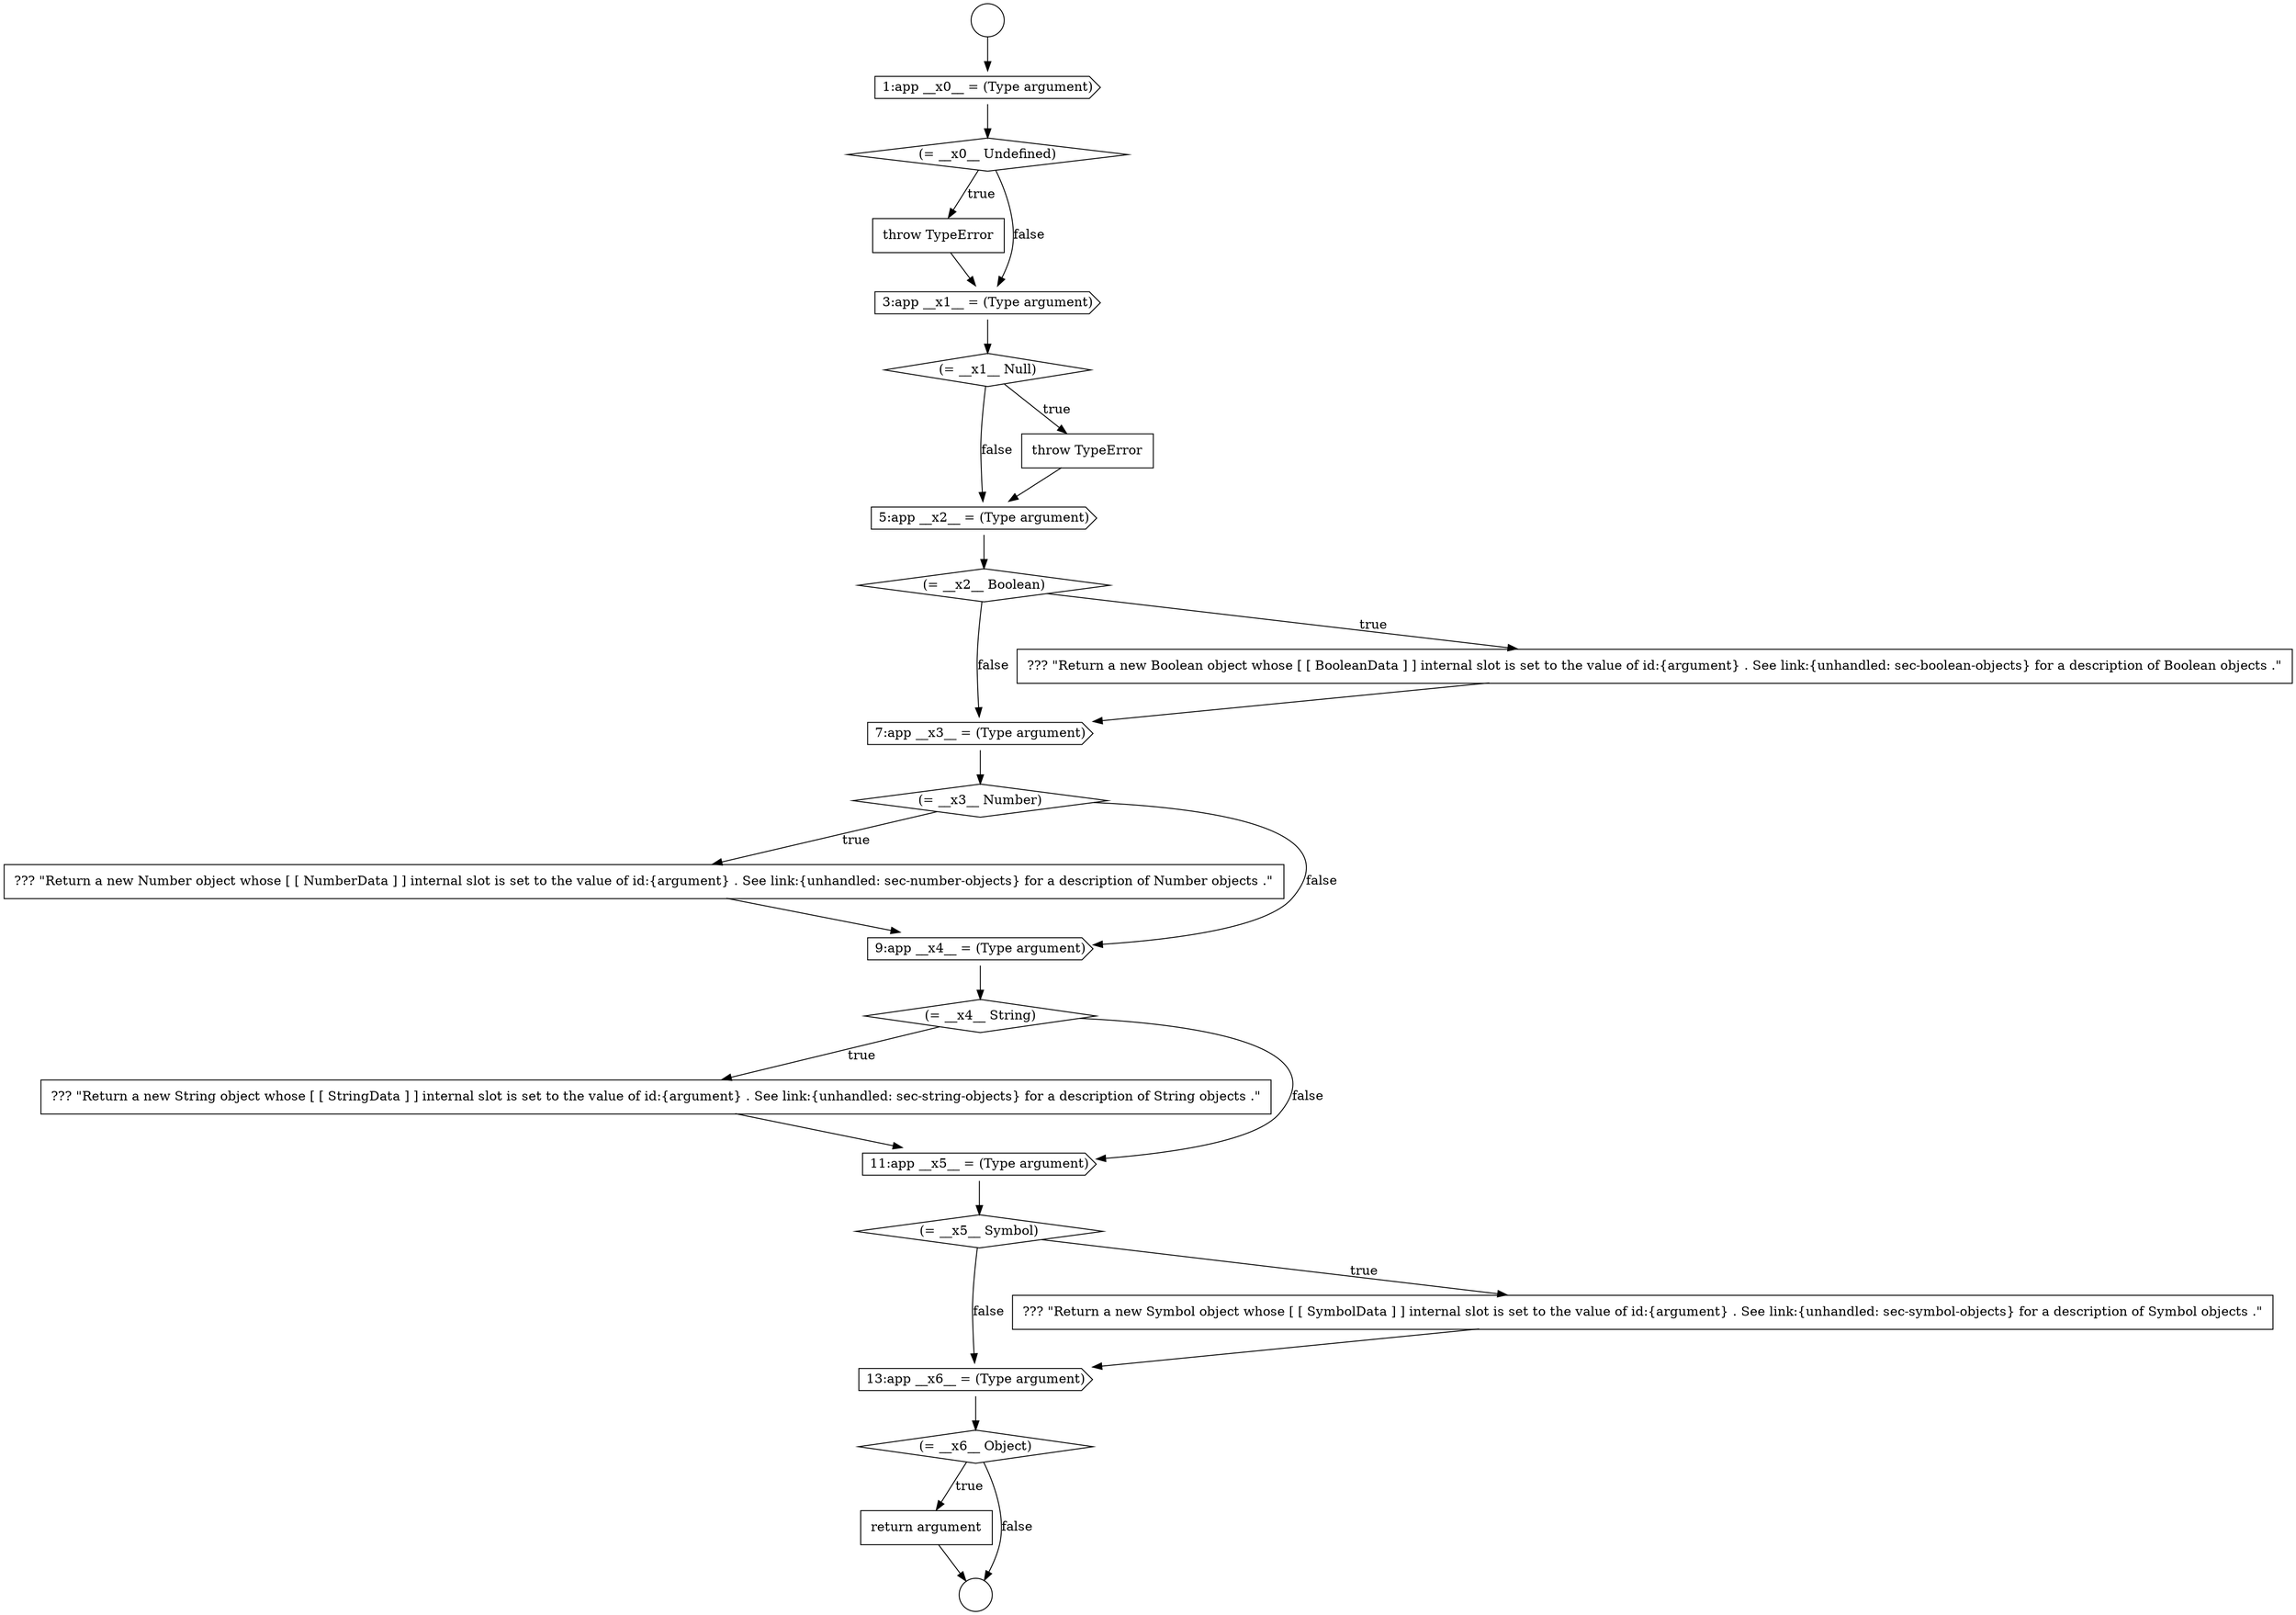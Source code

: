 digraph {
  node17072 [shape=none, margin=0, label=<<font color="black">
    <table border="0" cellborder="1" cellspacing="0" cellpadding="10">
      <tr><td align="left">return argument</td></tr>
    </table>
  </font>> color="black" fillcolor="white" style=filled]
  node17068 [shape=diamond, label=<<font color="black">(= __x5__ Symbol)</font>> color="black" fillcolor="white" style=filled]
  node17053 [shape=diamond, label=<<font color="black">(= __x0__ Undefined)</font>> color="black" fillcolor="white" style=filled]
  node17058 [shape=cds, label=<<font color="black">5:app __x2__ = (Type argument)</font>> color="black" fillcolor="white" style=filled]
  node17061 [shape=cds, label=<<font color="black">7:app __x3__ = (Type argument)</font>> color="black" fillcolor="white" style=filled]
  node17065 [shape=diamond, label=<<font color="black">(= __x4__ String)</font>> color="black" fillcolor="white" style=filled]
  node17050 [shape=circle label=" " color="black" fillcolor="white" style=filled]
  node17066 [shape=none, margin=0, label=<<font color="black">
    <table border="0" cellborder="1" cellspacing="0" cellpadding="10">
      <tr><td align="left">??? &quot;Return a new String object whose [ [ StringData ] ] internal slot is set to the value of id:{argument} . See link:{unhandled: sec-string-objects} for a description of String objects .&quot;</td></tr>
    </table>
  </font>> color="black" fillcolor="white" style=filled]
  node17051 [shape=circle label=" " color="black" fillcolor="white" style=filled]
  node17070 [shape=cds, label=<<font color="black">13:app __x6__ = (Type argument)</font>> color="black" fillcolor="white" style=filled]
  node17063 [shape=none, margin=0, label=<<font color="black">
    <table border="0" cellborder="1" cellspacing="0" cellpadding="10">
      <tr><td align="left">??? &quot;Return a new Number object whose [ [ NumberData ] ] internal slot is set to the value of id:{argument} . See link:{unhandled: sec-number-objects} for a description of Number objects .&quot;</td></tr>
    </table>
  </font>> color="black" fillcolor="white" style=filled]
  node17054 [shape=none, margin=0, label=<<font color="black">
    <table border="0" cellborder="1" cellspacing="0" cellpadding="10">
      <tr><td align="left">throw TypeError</td></tr>
    </table>
  </font>> color="black" fillcolor="white" style=filled]
  node17064 [shape=cds, label=<<font color="black">9:app __x4__ = (Type argument)</font>> color="black" fillcolor="white" style=filled]
  node17069 [shape=none, margin=0, label=<<font color="black">
    <table border="0" cellborder="1" cellspacing="0" cellpadding="10">
      <tr><td align="left">??? &quot;Return a new Symbol object whose [ [ SymbolData ] ] internal slot is set to the value of id:{argument} . See link:{unhandled: sec-symbol-objects} for a description of Symbol objects .&quot;</td></tr>
    </table>
  </font>> color="black" fillcolor="white" style=filled]
  node17060 [shape=none, margin=0, label=<<font color="black">
    <table border="0" cellborder="1" cellspacing="0" cellpadding="10">
      <tr><td align="left">??? &quot;Return a new Boolean object whose [ [ BooleanData ] ] internal slot is set to the value of id:{argument} . See link:{unhandled: sec-boolean-objects} for a description of Boolean objects .&quot;</td></tr>
    </table>
  </font>> color="black" fillcolor="white" style=filled]
  node17055 [shape=cds, label=<<font color="black">3:app __x1__ = (Type argument)</font>> color="black" fillcolor="white" style=filled]
  node17057 [shape=none, margin=0, label=<<font color="black">
    <table border="0" cellborder="1" cellspacing="0" cellpadding="10">
      <tr><td align="left">throw TypeError</td></tr>
    </table>
  </font>> color="black" fillcolor="white" style=filled]
  node17067 [shape=cds, label=<<font color="black">11:app __x5__ = (Type argument)</font>> color="black" fillcolor="white" style=filled]
  node17052 [shape=cds, label=<<font color="black">1:app __x0__ = (Type argument)</font>> color="black" fillcolor="white" style=filled]
  node17059 [shape=diamond, label=<<font color="black">(= __x2__ Boolean)</font>> color="black" fillcolor="white" style=filled]
  node17056 [shape=diamond, label=<<font color="black">(= __x1__ Null)</font>> color="black" fillcolor="white" style=filled]
  node17062 [shape=diamond, label=<<font color="black">(= __x3__ Number)</font>> color="black" fillcolor="white" style=filled]
  node17071 [shape=diamond, label=<<font color="black">(= __x6__ Object)</font>> color="black" fillcolor="white" style=filled]
  node17053 -> node17054 [label=<<font color="black">true</font>> color="black"]
  node17053 -> node17055 [label=<<font color="black">false</font>> color="black"]
  node17062 -> node17063 [label=<<font color="black">true</font>> color="black"]
  node17062 -> node17064 [label=<<font color="black">false</font>> color="black"]
  node17058 -> node17059 [ color="black"]
  node17065 -> node17066 [label=<<font color="black">true</font>> color="black"]
  node17065 -> node17067 [label=<<font color="black">false</font>> color="black"]
  node17063 -> node17064 [ color="black"]
  node17052 -> node17053 [ color="black"]
  node17050 -> node17052 [ color="black"]
  node17061 -> node17062 [ color="black"]
  node17055 -> node17056 [ color="black"]
  node17060 -> node17061 [ color="black"]
  node17069 -> node17070 [ color="black"]
  node17059 -> node17060 [label=<<font color="black">true</font>> color="black"]
  node17059 -> node17061 [label=<<font color="black">false</font>> color="black"]
  node17072 -> node17051 [ color="black"]
  node17064 -> node17065 [ color="black"]
  node17057 -> node17058 [ color="black"]
  node17071 -> node17072 [label=<<font color="black">true</font>> color="black"]
  node17071 -> node17051 [label=<<font color="black">false</font>> color="black"]
  node17068 -> node17069 [label=<<font color="black">true</font>> color="black"]
  node17068 -> node17070 [label=<<font color="black">false</font>> color="black"]
  node17067 -> node17068 [ color="black"]
  node17054 -> node17055 [ color="black"]
  node17070 -> node17071 [ color="black"]
  node17066 -> node17067 [ color="black"]
  node17056 -> node17057 [label=<<font color="black">true</font>> color="black"]
  node17056 -> node17058 [label=<<font color="black">false</font>> color="black"]
}
